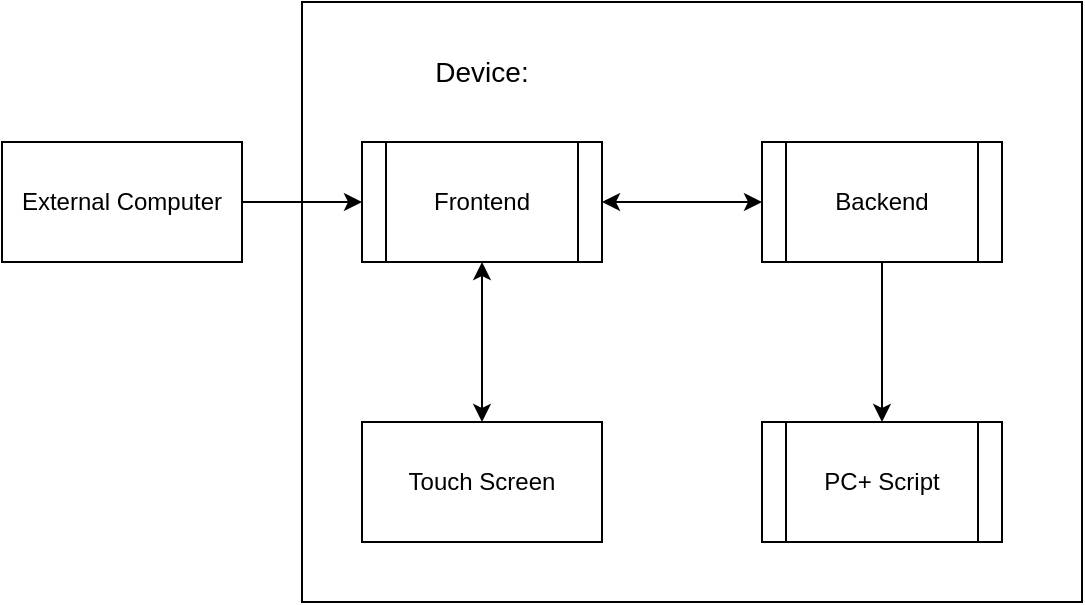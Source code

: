 <mxfile version="22.0.3" type="device" pages="3">
  <diagram name="HLD" id="h680zLlHHrVD5UANoy9y">
    <mxGraphModel dx="853" dy="498" grid="1" gridSize="10" guides="1" tooltips="1" connect="1" arrows="1" fold="1" page="1" pageScale="1" pageWidth="1169" pageHeight="827" math="0" shadow="0">
      <root>
        <mxCell id="0" />
        <mxCell id="1" parent="0" />
        <mxCell id="Wc3_nnp1zjzqGV4zxpi3-13" value="" style="rounded=0;whiteSpace=wrap;html=1;" vertex="1" parent="1">
          <mxGeometry x="190" y="40" width="390" height="300" as="geometry" />
        </mxCell>
        <mxCell id="Wc3_nnp1zjzqGV4zxpi3-10" value="" style="edgeStyle=orthogonalEdgeStyle;rounded=0;orthogonalLoop=1;jettySize=auto;html=1;startArrow=classic;startFill=1;" edge="1" parent="1" source="Wc3_nnp1zjzqGV4zxpi3-7" target="Wc3_nnp1zjzqGV4zxpi3-9">
          <mxGeometry relative="1" as="geometry" />
        </mxCell>
        <mxCell id="Wc3_nnp1zjzqGV4zxpi3-7" value="Frontend" style="shape=process;whiteSpace=wrap;html=1;backgroundOutline=1;" vertex="1" parent="1">
          <mxGeometry x="220" y="110" width="120" height="60" as="geometry" />
        </mxCell>
        <mxCell id="Wc3_nnp1zjzqGV4zxpi3-12" value="" style="edgeStyle=orthogonalEdgeStyle;rounded=0;orthogonalLoop=1;jettySize=auto;html=1;startArrow=none;startFill=0;" edge="1" parent="1" source="Wc3_nnp1zjzqGV4zxpi3-9" target="Wc3_nnp1zjzqGV4zxpi3-11">
          <mxGeometry relative="1" as="geometry" />
        </mxCell>
        <mxCell id="Wc3_nnp1zjzqGV4zxpi3-9" value="Backend" style="shape=process;whiteSpace=wrap;html=1;backgroundOutline=1;" vertex="1" parent="1">
          <mxGeometry x="420" y="110" width="120" height="60" as="geometry" />
        </mxCell>
        <mxCell id="Wc3_nnp1zjzqGV4zxpi3-11" value="PC+ Script" style="shape=process;whiteSpace=wrap;html=1;backgroundOutline=1;" vertex="1" parent="1">
          <mxGeometry x="420" y="250" width="120" height="60" as="geometry" />
        </mxCell>
        <mxCell id="Wc3_nnp1zjzqGV4zxpi3-14" value="&lt;font style=&quot;font-size: 14px;&quot;&gt;Device:&lt;/font&gt;" style="text;html=1;strokeColor=none;fillColor=none;align=center;verticalAlign=middle;whiteSpace=wrap;rounded=0;" vertex="1" parent="1">
          <mxGeometry x="205" y="60" width="150" height="30" as="geometry" />
        </mxCell>
        <mxCell id="Wc3_nnp1zjzqGV4zxpi3-20" style="edgeStyle=orthogonalEdgeStyle;rounded=0;orthogonalLoop=1;jettySize=auto;html=1;entryX=0;entryY=0.5;entryDx=0;entryDy=0;" edge="1" parent="1" source="Wc3_nnp1zjzqGV4zxpi3-17" target="Wc3_nnp1zjzqGV4zxpi3-7">
          <mxGeometry relative="1" as="geometry" />
        </mxCell>
        <mxCell id="Wc3_nnp1zjzqGV4zxpi3-17" value="External Computer" style="rounded=0;whiteSpace=wrap;html=1;" vertex="1" parent="1">
          <mxGeometry x="40" y="110" width="120" height="60" as="geometry" />
        </mxCell>
        <mxCell id="Wc3_nnp1zjzqGV4zxpi3-21" style="edgeStyle=orthogonalEdgeStyle;rounded=0;orthogonalLoop=1;jettySize=auto;html=1;exitX=0.5;exitY=0;exitDx=0;exitDy=0;entryX=0.5;entryY=1;entryDx=0;entryDy=0;startArrow=classic;startFill=1;" edge="1" parent="1" source="Wc3_nnp1zjzqGV4zxpi3-19" target="Wc3_nnp1zjzqGV4zxpi3-7">
          <mxGeometry relative="1" as="geometry" />
        </mxCell>
        <mxCell id="Wc3_nnp1zjzqGV4zxpi3-19" value="Touch Screen" style="rounded=0;whiteSpace=wrap;html=1;" vertex="1" parent="1">
          <mxGeometry x="220" y="250" width="120" height="60" as="geometry" />
        </mxCell>
      </root>
    </mxGraphModel>
  </diagram>
  <diagram id="xVPG6izgMKBtwZmnMO05" name="MLD">
    <mxGraphModel dx="1004" dy="586" grid="1" gridSize="10" guides="1" tooltips="1" connect="1" arrows="1" fold="1" page="1" pageScale="1" pageWidth="1169" pageHeight="827" math="0" shadow="0">
      <root>
        <mxCell id="0" />
        <mxCell id="1" parent="0" />
        <mxCell id="DPIlyUdWNWl8Sh4Dh2vO-1" value="" style="rounded=0;whiteSpace=wrap;html=1;" vertex="1" parent="1">
          <mxGeometry x="40" y="40" width="560" height="300" as="geometry" />
        </mxCell>
        <mxCell id="DPIlyUdWNWl8Sh4Dh2vO-7" value="&lt;font style=&quot;font-size: 14px;&quot;&gt;Frontend:&lt;/font&gt;" style="text;html=1;strokeColor=none;fillColor=none;align=center;verticalAlign=middle;whiteSpace=wrap;rounded=0;" vertex="1" parent="1">
          <mxGeometry x="55" y="60" width="150" height="30" as="geometry" />
        </mxCell>
        <mxCell id="SyTzn5AGjzV2KXp68PxK-1" value="" style="rounded=0;whiteSpace=wrap;html=1;" vertex="1" parent="1">
          <mxGeometry x="40" y="410" width="390" height="300" as="geometry" />
        </mxCell>
        <mxCell id="SyTzn5AGjzV2KXp68PxK-2" value="&lt;font style=&quot;font-size: 14px;&quot;&gt;Backend:&lt;/font&gt;" style="text;html=1;strokeColor=none;fillColor=none;align=center;verticalAlign=middle;whiteSpace=wrap;rounded=0;" vertex="1" parent="1">
          <mxGeometry x="55" y="430" width="150" height="30" as="geometry" />
        </mxCell>
        <mxCell id="SyTzn5AGjzV2KXp68PxK-3" value="" style="rounded=0;whiteSpace=wrap;html=1;" vertex="1" parent="1">
          <mxGeometry x="720" y="410" width="390" height="300" as="geometry" />
        </mxCell>
        <mxCell id="SyTzn5AGjzV2KXp68PxK-4" value="&lt;font style=&quot;font-size: 14px;&quot;&gt;PC+ Script&lt;/font&gt;" style="text;html=1;strokeColor=none;fillColor=none;align=center;verticalAlign=middle;whiteSpace=wrap;rounded=0;" vertex="1" parent="1">
          <mxGeometry x="735" y="434" width="150" height="30" as="geometry" />
        </mxCell>
        <mxCell id="SyTzn5AGjzV2KXp68PxK-7" value="" style="edgeStyle=orthogonalEdgeStyle;rounded=0;orthogonalLoop=1;jettySize=auto;html=1;" edge="1" parent="1" source="SyTzn5AGjzV2KXp68PxK-5" target="SyTzn5AGjzV2KXp68PxK-6">
          <mxGeometry relative="1" as="geometry" />
        </mxCell>
        <mxCell id="SyTzn5AGjzV2KXp68PxK-8" value="" style="edgeStyle=orthogonalEdgeStyle;rounded=0;orthogonalLoop=1;jettySize=auto;html=1;" edge="1" parent="1" source="SyTzn5AGjzV2KXp68PxK-5" target="SyTzn5AGjzV2KXp68PxK-6">
          <mxGeometry relative="1" as="geometry" />
        </mxCell>
        <mxCell id="SyTzn5AGjzV2KXp68PxK-10" value="" style="edgeStyle=orthogonalEdgeStyle;rounded=0;orthogonalLoop=1;jettySize=auto;html=1;startArrow=classic;startFill=1;" edge="1" parent="1" source="SyTzn5AGjzV2KXp68PxK-5" target="SyTzn5AGjzV2KXp68PxK-6">
          <mxGeometry relative="1" as="geometry" />
        </mxCell>
        <mxCell id="SyTzn5AGjzV2KXp68PxK-12" style="edgeStyle=orthogonalEdgeStyle;rounded=0;orthogonalLoop=1;jettySize=auto;html=1;entryX=0;entryY=0.5;entryDx=0;entryDy=0;" edge="1" parent="1" source="SyTzn5AGjzV2KXp68PxK-5" target="SyTzn5AGjzV2KXp68PxK-11">
          <mxGeometry relative="1" as="geometry" />
        </mxCell>
        <mxCell id="SyTzn5AGjzV2KXp68PxK-15" value="" style="edgeStyle=orthogonalEdgeStyle;rounded=0;orthogonalLoop=1;jettySize=auto;html=1;startArrow=classic;startFill=1;entryX=0.5;entryY=0;entryDx=0;entryDy=0;" edge="1" parent="1" source="SyTzn5AGjzV2KXp68PxK-5" target="SyTzn5AGjzV2KXp68PxK-14">
          <mxGeometry relative="1" as="geometry">
            <Array as="points">
              <mxPoint x="90" y="210" />
              <mxPoint x="120" y="210" />
            </Array>
          </mxGeometry>
        </mxCell>
        <mxCell id="-8cYORFfSZRWcloNL8sO-5" value="External&lt;br&gt;Computer" style="edgeLabel;html=1;align=center;verticalAlign=middle;resizable=0;points=[];" vertex="1" connectable="0" parent="SyTzn5AGjzV2KXp68PxK-15">
          <mxGeometry x="0.01" y="3" relative="1" as="geometry">
            <mxPoint as="offset" />
          </mxGeometry>
        </mxCell>
        <mxCell id="SyTzn5AGjzV2KXp68PxK-5" value="Recipe List" style="rounded=0;whiteSpace=wrap;html=1;" vertex="1" parent="1">
          <mxGeometry x="70" y="100" width="120" height="60" as="geometry" />
        </mxCell>
        <mxCell id="-8cYORFfSZRWcloNL8sO-16" style="edgeStyle=orthogonalEdgeStyle;rounded=0;orthogonalLoop=1;jettySize=auto;html=1;entryX=0.75;entryY=0;entryDx=0;entryDy=0;dashed=1;" edge="1" parent="1" source="SyTzn5AGjzV2KXp68PxK-6" target="SyTzn5AGjzV2KXp68PxK-1">
          <mxGeometry relative="1" as="geometry">
            <Array as="points">
              <mxPoint x="390" y="90" />
              <mxPoint x="390" y="380" />
              <mxPoint x="333" y="380" />
            </Array>
          </mxGeometry>
        </mxCell>
        <mxCell id="SyTzn5AGjzV2KXp68PxK-6" value="Add new recipe" style="whiteSpace=wrap;html=1;rounded=0;" vertex="1" parent="1">
          <mxGeometry x="250" y="60" width="120" height="60" as="geometry" />
        </mxCell>
        <mxCell id="-8cYORFfSZRWcloNL8sO-17" style="edgeStyle=orthogonalEdgeStyle;rounded=0;orthogonalLoop=1;jettySize=auto;html=1;endArrow=none;endFill=0;dashed=1;" edge="1" parent="1" source="SyTzn5AGjzV2KXp68PxK-11">
          <mxGeometry relative="1" as="geometry">
            <mxPoint x="390" y="170" as="targetPoint" />
          </mxGeometry>
        </mxCell>
        <mxCell id="SyTzn5AGjzV2KXp68PxK-11" value="Edit Recipe" style="whiteSpace=wrap;html=1;rounded=0;" vertex="1" parent="1">
          <mxGeometry x="250" y="140" width="120" height="60" as="geometry" />
        </mxCell>
        <mxCell id="-8cYORFfSZRWcloNL8sO-15" style="edgeStyle=orthogonalEdgeStyle;rounded=0;orthogonalLoop=1;jettySize=auto;html=1;entryX=0;entryY=0.5;entryDx=0;entryDy=0;dashed=1;dashPattern=12 12;" edge="1" parent="1" source="SyTzn5AGjzV2KXp68PxK-14" target="-8cYORFfSZRWcloNL8sO-3">
          <mxGeometry relative="1" as="geometry" />
        </mxCell>
        <mxCell id="SyTzn5AGjzV2KXp68PxK-14" value="Select upcoming recipies" style="whiteSpace=wrap;html=1;rounded=0;" vertex="1" parent="1">
          <mxGeometry x="60" y="260" width="120" height="60" as="geometry" />
        </mxCell>
        <mxCell id="-8cYORFfSZRWcloNL8sO-9" value="" style="edgeStyle=orthogonalEdgeStyle;rounded=0;orthogonalLoop=1;jettySize=auto;html=1;entryX=0;entryY=0.75;entryDx=0;entryDy=0;exitX=1;exitY=0.75;exitDx=0;exitDy=0;" edge="1" parent="1" source="-8cYORFfSZRWcloNL8sO-3" target="-8cYORFfSZRWcloNL8sO-8">
          <mxGeometry relative="1" as="geometry">
            <Array as="points">
              <mxPoint x="410" y="305" />
              <mxPoint x="410" y="305" />
            </Array>
          </mxGeometry>
        </mxCell>
        <mxCell id="-8cYORFfSZRWcloNL8sO-12" style="edgeStyle=orthogonalEdgeStyle;rounded=0;orthogonalLoop=1;jettySize=auto;html=1;exitX=1;exitY=0.25;exitDx=0;exitDy=0;entryX=0;entryY=0.5;entryDx=0;entryDy=0;" edge="1" parent="1" source="-8cYORFfSZRWcloNL8sO-3" target="-8cYORFfSZRWcloNL8sO-11">
          <mxGeometry relative="1" as="geometry" />
        </mxCell>
        <mxCell id="-8cYORFfSZRWcloNL8sO-3" value="Current Recipe View" style="rounded=0;whiteSpace=wrap;html=1;" vertex="1" parent="1">
          <mxGeometry x="250" y="260" width="120" height="60" as="geometry" />
        </mxCell>
        <mxCell id="-8cYORFfSZRWcloNL8sO-4" style="edgeStyle=orthogonalEdgeStyle;rounded=0;orthogonalLoop=1;jettySize=auto;html=1;exitX=0.75;exitY=1;exitDx=0;exitDy=0;startArrow=classic;startFill=1;entryX=0.5;entryY=0;entryDx=0;entryDy=0;" edge="1" parent="1" source="SyTzn5AGjzV2KXp68PxK-5" target="-8cYORFfSZRWcloNL8sO-3">
          <mxGeometry relative="1" as="geometry">
            <Array as="points">
              <mxPoint x="160" y="230" />
              <mxPoint x="310" y="230" />
            </Array>
          </mxGeometry>
        </mxCell>
        <mxCell id="-8cYORFfSZRWcloNL8sO-7" value="Device" style="edgeLabel;html=1;align=center;verticalAlign=middle;resizable=0;points=[];" vertex="1" connectable="0" parent="-8cYORFfSZRWcloNL8sO-4">
          <mxGeometry x="-0.018" y="-3" relative="1" as="geometry">
            <mxPoint as="offset" />
          </mxGeometry>
        </mxCell>
        <mxCell id="-8cYORFfSZRWcloNL8sO-21" style="edgeStyle=orthogonalEdgeStyle;rounded=0;orthogonalLoop=1;jettySize=auto;html=1;dashed=1;dashPattern=12 12;endArrow=none;endFill=0;" edge="1" parent="1" source="-8cYORFfSZRWcloNL8sO-8">
          <mxGeometry relative="1" as="geometry">
            <mxPoint x="620" y="250" as="targetPoint" />
            <Array as="points">
              <mxPoint x="620" y="290" />
              <mxPoint x="620" y="250" />
            </Array>
          </mxGeometry>
        </mxCell>
        <mxCell id="-8cYORFfSZRWcloNL8sO-8" value="Single View" style="whiteSpace=wrap;html=1;rounded=0;" vertex="1" parent="1">
          <mxGeometry x="450" y="260" width="120" height="60" as="geometry" />
        </mxCell>
        <mxCell id="-8cYORFfSZRWcloNL8sO-13" style="edgeStyle=orthogonalEdgeStyle;rounded=0;orthogonalLoop=1;jettySize=auto;html=1;entryX=0.5;entryY=0;entryDx=0;entryDy=0;startArrow=classic;startFill=1;" edge="1" parent="1" source="-8cYORFfSZRWcloNL8sO-11" target="-8cYORFfSZRWcloNL8sO-8">
          <mxGeometry relative="1" as="geometry" />
        </mxCell>
        <mxCell id="-8cYORFfSZRWcloNL8sO-20" style="edgeStyle=orthogonalEdgeStyle;rounded=0;orthogonalLoop=1;jettySize=auto;html=1;entryX=0;entryY=0.5;entryDx=0;entryDy=0;dashed=1;dashPattern=12 12;" edge="1" parent="1" source="-8cYORFfSZRWcloNL8sO-11" target="-8cYORFfSZRWcloNL8sO-19">
          <mxGeometry relative="1" as="geometry">
            <Array as="points">
              <mxPoint x="620" y="200" />
              <mxPoint x="620" y="250" />
            </Array>
          </mxGeometry>
        </mxCell>
        <mxCell id="-8cYORFfSZRWcloNL8sO-11" value="Side by Side View" style="rounded=0;whiteSpace=wrap;html=1;" vertex="1" parent="1">
          <mxGeometry x="450" y="170" width="120" height="60" as="geometry" />
        </mxCell>
        <mxCell id="-8cYORFfSZRWcloNL8sO-14" style="edgeStyle=orthogonalEdgeStyle;rounded=0;orthogonalLoop=1;jettySize=auto;html=1;entryX=-0.001;entryY=0.116;entryDx=0;entryDy=0;entryPerimeter=0;dashed=1;dashPattern=12 12;" edge="1" parent="1" source="SyTzn5AGjzV2KXp68PxK-14" target="SyTzn5AGjzV2KXp68PxK-3">
          <mxGeometry relative="1" as="geometry">
            <Array as="points">
              <mxPoint x="120" y="360" />
              <mxPoint x="670" y="360" />
              <mxPoint x="670" y="445" />
            </Array>
          </mxGeometry>
        </mxCell>
        <mxCell id="-8cYORFfSZRWcloNL8sO-19" value="Physical Buttons" style="rounded=0;whiteSpace=wrap;html=1;" vertex="1" parent="1">
          <mxGeometry x="680" y="220" width="120" height="60" as="geometry" />
        </mxCell>
      </root>
    </mxGraphModel>
  </diagram>
  <diagram id="6Pq9qO31VDgcC3ly1X7Q" name="LLD">
    <mxGraphModel dx="853" dy="498" grid="1" gridSize="10" guides="1" tooltips="1" connect="1" arrows="1" fold="1" page="1" pageScale="1" pageWidth="1169" pageHeight="827" math="0" shadow="0">
      <root>
        <mxCell id="0" />
        <mxCell id="1" parent="0" />
      </root>
    </mxGraphModel>
  </diagram>
</mxfile>
